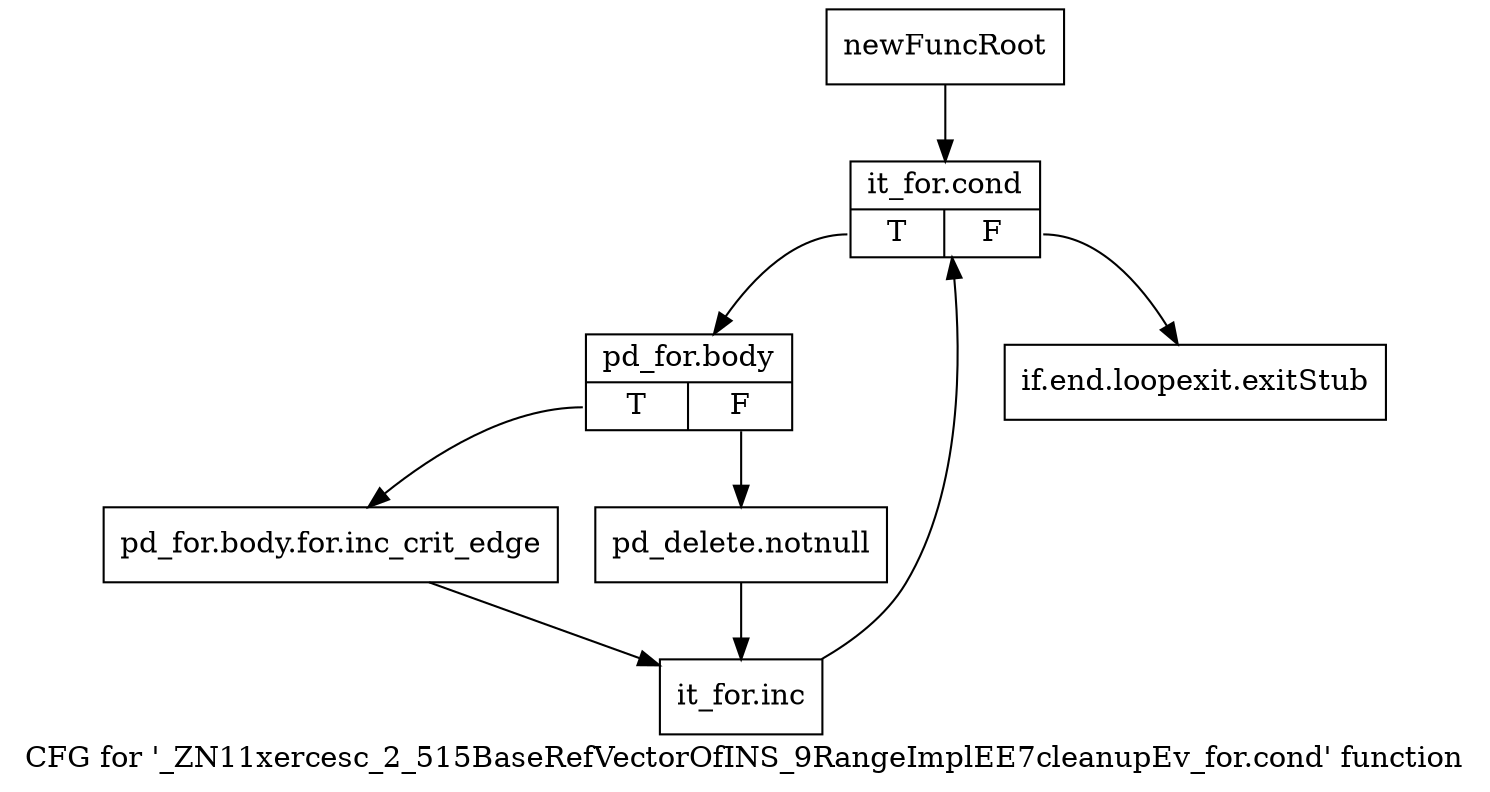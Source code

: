digraph "CFG for '_ZN11xercesc_2_515BaseRefVectorOfINS_9RangeImplEE7cleanupEv_for.cond' function" {
	label="CFG for '_ZN11xercesc_2_515BaseRefVectorOfINS_9RangeImplEE7cleanupEv_for.cond' function";

	Node0x9878e00 [shape=record,label="{newFuncRoot}"];
	Node0x9878e00 -> Node0x9878ea0;
	Node0x9878e50 [shape=record,label="{if.end.loopexit.exitStub}"];
	Node0x9878ea0 [shape=record,label="{it_for.cond|{<s0>T|<s1>F}}"];
	Node0x9878ea0:s0 -> Node0x9878ef0;
	Node0x9878ea0:s1 -> Node0x9878e50;
	Node0x9878ef0 [shape=record,label="{pd_for.body|{<s0>T|<s1>F}}"];
	Node0x9878ef0:s0 -> Node0x9878f90;
	Node0x9878ef0:s1 -> Node0x9878f40;
	Node0x9878f40 [shape=record,label="{pd_delete.notnull}"];
	Node0x9878f40 -> Node0x9878fe0;
	Node0x9878f90 [shape=record,label="{pd_for.body.for.inc_crit_edge}"];
	Node0x9878f90 -> Node0x9878fe0;
	Node0x9878fe0 [shape=record,label="{it_for.inc}"];
	Node0x9878fe0 -> Node0x9878ea0;
}

